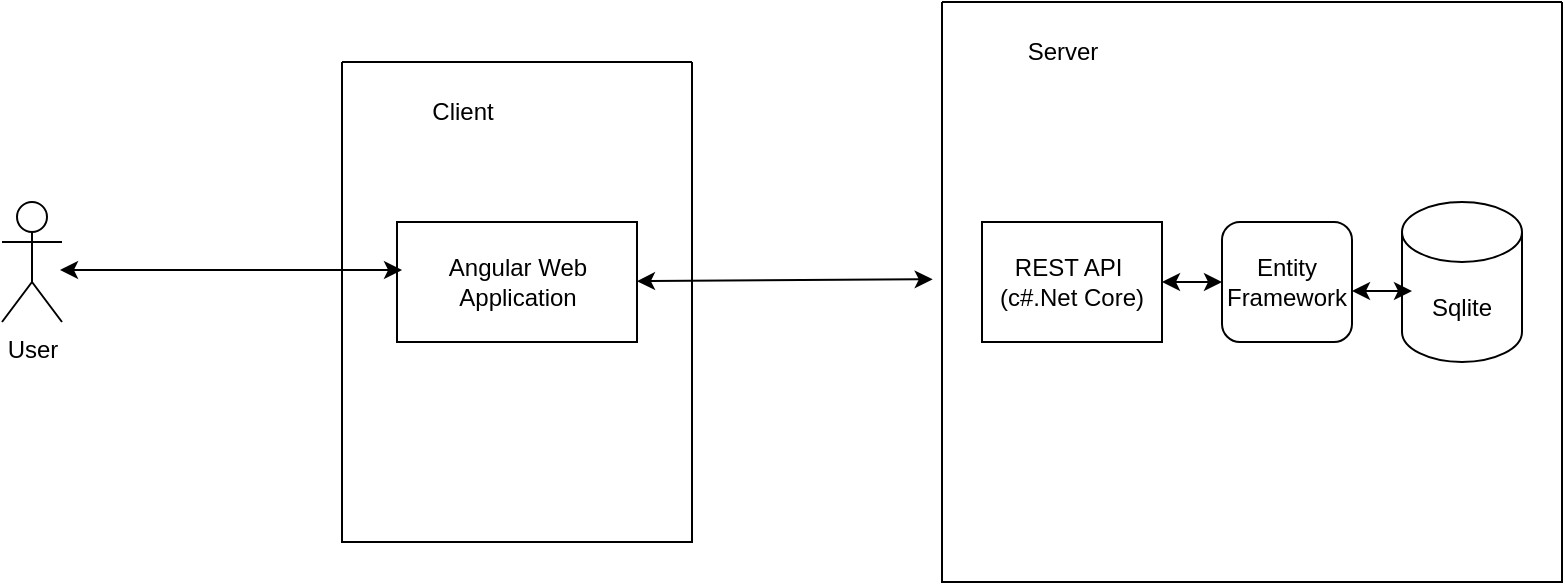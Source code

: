 <mxfile version="24.8.3">
  <diagram name="Page-1" id="wG4uL38j4Kx7awAiHd4f">
    <mxGraphModel dx="1434" dy="780" grid="1" gridSize="10" guides="1" tooltips="1" connect="1" arrows="1" fold="1" page="1" pageScale="1" pageWidth="850" pageHeight="1100" math="0" shadow="0">
      <root>
        <mxCell id="0" />
        <mxCell id="1" parent="0" />
        <mxCell id="oIoxEogeEkyUMwoEpw2W-2" value="" style="swimlane;startSize=0;" parent="1" vertex="1">
          <mxGeometry x="210" y="210" width="175" height="240" as="geometry" />
        </mxCell>
        <mxCell id="oIoxEogeEkyUMwoEpw2W-3" value="Angular Web Application" style="rounded=0;whiteSpace=wrap;html=1;" parent="oIoxEogeEkyUMwoEpw2W-2" vertex="1">
          <mxGeometry x="27.5" y="80" width="120" height="60" as="geometry" />
        </mxCell>
        <mxCell id="oIoxEogeEkyUMwoEpw2W-5" value="Client" style="text;html=1;align=center;verticalAlign=middle;resizable=0;points=[];autosize=1;strokeColor=none;fillColor=none;" parent="oIoxEogeEkyUMwoEpw2W-2" vertex="1">
          <mxGeometry x="35" y="10" width="50" height="30" as="geometry" />
        </mxCell>
        <mxCell id="oIoxEogeEkyUMwoEpw2W-13" style="edgeStyle=orthogonalEdgeStyle;rounded=0;orthogonalLoop=1;jettySize=auto;html=1;exitX=0;exitY=0.5;exitDx=0;exitDy=0;" parent="1" source="oIoxEogeEkyUMwoEpw2W-6" edge="1">
          <mxGeometry relative="1" as="geometry">
            <mxPoint x="510" y="325" as="targetPoint" />
          </mxGeometry>
        </mxCell>
        <mxCell id="oIoxEogeEkyUMwoEpw2W-6" value="" style="swimlane;startSize=0;" parent="1" vertex="1">
          <mxGeometry x="510" y="180" width="310" height="290" as="geometry" />
        </mxCell>
        <mxCell id="oIoxEogeEkyUMwoEpw2W-7" value="REST API&amp;nbsp;&lt;div&gt;(c#.Net Core)&lt;/div&gt;" style="rounded=0;whiteSpace=wrap;html=1;" parent="oIoxEogeEkyUMwoEpw2W-6" vertex="1">
          <mxGeometry x="20" y="110" width="90" height="60" as="geometry" />
        </mxCell>
        <mxCell id="oIoxEogeEkyUMwoEpw2W-8" value="Server" style="text;html=1;align=center;verticalAlign=middle;resizable=0;points=[];autosize=1;strokeColor=none;fillColor=none;" parent="oIoxEogeEkyUMwoEpw2W-6" vertex="1">
          <mxGeometry x="30" y="10" width="60" height="30" as="geometry" />
        </mxCell>
        <mxCell id="oIoxEogeEkyUMwoEpw2W-11" value="Sqlite" style="shape=cylinder3;whiteSpace=wrap;html=1;boundedLbl=1;backgroundOutline=1;size=15;" parent="oIoxEogeEkyUMwoEpw2W-6" vertex="1">
          <mxGeometry x="230" y="100" width="60" height="80" as="geometry" />
        </mxCell>
        <mxCell id="9IPHluXUmp3dO0W58ia2-1" value="Entity Framework" style="rounded=1;whiteSpace=wrap;html=1;" vertex="1" parent="oIoxEogeEkyUMwoEpw2W-6">
          <mxGeometry x="140" y="110" width="65" height="60" as="geometry" />
        </mxCell>
        <mxCell id="9IPHluXUmp3dO0W58ia2-4" value="" style="endArrow=classic;startArrow=classic;html=1;rounded=0;entryX=0;entryY=0.5;entryDx=0;entryDy=0;exitX=1;exitY=0.5;exitDx=0;exitDy=0;" edge="1" parent="oIoxEogeEkyUMwoEpw2W-6" source="oIoxEogeEkyUMwoEpw2W-7" target="9IPHluXUmp3dO0W58ia2-1">
          <mxGeometry width="50" height="50" relative="1" as="geometry">
            <mxPoint x="-110" y="250" as="sourcePoint" />
            <mxPoint x="-60" y="200" as="targetPoint" />
          </mxGeometry>
        </mxCell>
        <mxCell id="9IPHluXUmp3dO0W58ia2-5" value="" style="endArrow=classic;startArrow=classic;html=1;rounded=0;entryX=0;entryY=0.5;entryDx=0;entryDy=0;exitX=1;exitY=0.5;exitDx=0;exitDy=0;" edge="1" parent="oIoxEogeEkyUMwoEpw2W-6">
          <mxGeometry width="50" height="50" relative="1" as="geometry">
            <mxPoint x="205" y="144.5" as="sourcePoint" />
            <mxPoint x="235" y="144.5" as="targetPoint" />
          </mxGeometry>
        </mxCell>
        <mxCell id="oIoxEogeEkyUMwoEpw2W-12" value="" style="endArrow=classic;startArrow=classic;html=1;rounded=0;entryX=-0.015;entryY=0.478;entryDx=0;entryDy=0;entryPerimeter=0;" parent="1" source="oIoxEogeEkyUMwoEpw2W-3" target="oIoxEogeEkyUMwoEpw2W-6" edge="1">
          <mxGeometry width="50" height="50" relative="1" as="geometry">
            <mxPoint x="360" y="330" as="sourcePoint" />
            <mxPoint x="410" y="280" as="targetPoint" />
          </mxGeometry>
        </mxCell>
        <mxCell id="oIoxEogeEkyUMwoEpw2W-15" value="" style="endArrow=classic;startArrow=classic;html=1;rounded=0;entryX=0.021;entryY=0.4;entryDx=0;entryDy=0;entryPerimeter=0;" parent="1" target="oIoxEogeEkyUMwoEpw2W-3" edge="1">
          <mxGeometry width="50" height="50" relative="1" as="geometry">
            <mxPoint x="69" y="314" as="sourcePoint" />
            <mxPoint x="237.46" y="306.98" as="targetPoint" />
          </mxGeometry>
        </mxCell>
        <mxCell id="oIoxEogeEkyUMwoEpw2W-17" value="User" style="shape=umlActor;verticalLabelPosition=bottom;verticalAlign=top;html=1;outlineConnect=0;" parent="1" vertex="1">
          <mxGeometry x="40" y="280" width="30" height="60" as="geometry" />
        </mxCell>
      </root>
    </mxGraphModel>
  </diagram>
</mxfile>
